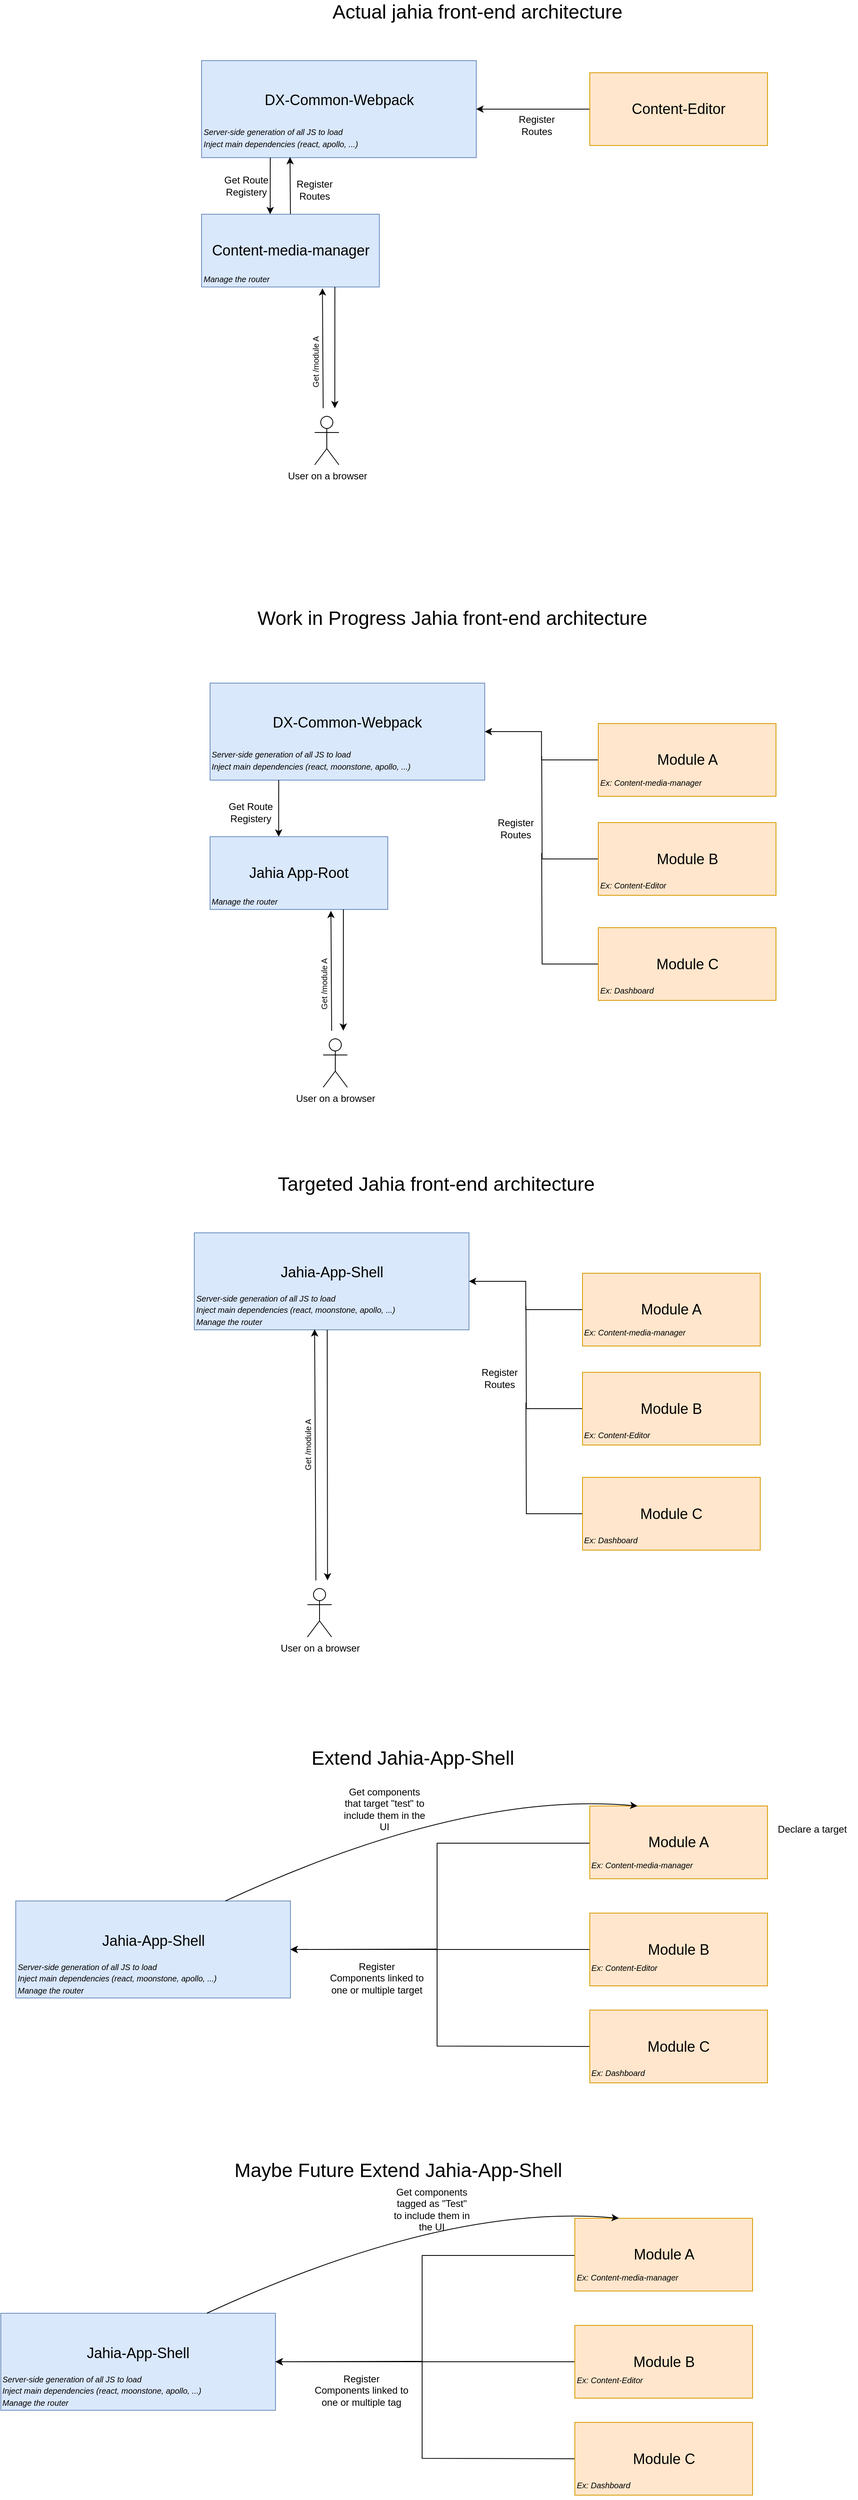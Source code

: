 <mxfile version="12.3.3" type="device" pages="1"><diagram id="fvceraYNaCoc48tR-P-P" name="Page-1"><mxGraphModel dx="1395" dy="852" grid="1" gridSize="10" guides="1" tooltips="1" connect="1" arrows="1" fold="1" page="1" pageScale="1" pageWidth="800" pageHeight="300" math="0" shadow="0"><root><mxCell id="0"/><mxCell id="1" parent="0"/><mxCell id="cHF2TEZHN23SGs-THU_e-1" value="&lt;font style=&quot;font-size: 18px&quot;&gt;DX-Common-Webpack&lt;br&gt;&lt;br&gt;&lt;/font&gt;" style="rounded=0;whiteSpace=wrap;html=1;fillColor=#dae8fc;strokeColor=#6c8ebf;" vertex="1" parent="1"><mxGeometry x="628.5" y="90" width="340" height="120" as="geometry"/></mxCell><mxCell id="cHF2TEZHN23SGs-THU_e-3" value="&lt;i&gt;&lt;font style=&quot;font-size: 10px&quot;&gt;Server-side generation of all JS to load&lt;br&gt;Inject main dependencies (react, apollo, ...)&lt;/font&gt;&lt;br&gt;&lt;/i&gt;" style="text;html=1;strokeColor=none;fillColor=none;align=left;verticalAlign=middle;whiteSpace=wrap;rounded=0;" vertex="1" parent="1"><mxGeometry x="628.5" y="160" width="340" height="50" as="geometry"/></mxCell><mxCell id="cHF2TEZHN23SGs-THU_e-15" style="edgeStyle=orthogonalEdgeStyle;rounded=0;orthogonalLoop=1;jettySize=auto;html=1;exitX=0;exitY=0.5;exitDx=0;exitDy=0;entryX=1;entryY=0.5;entryDx=0;entryDy=0;" edge="1" parent="1" source="cHF2TEZHN23SGs-THU_e-5" target="cHF2TEZHN23SGs-THU_e-1"><mxGeometry relative="1" as="geometry"/></mxCell><mxCell id="cHF2TEZHN23SGs-THU_e-5" value="&lt;font style=&quot;font-size: 18px&quot;&gt;Content-Editor&lt;br&gt;&lt;/font&gt;" style="rounded=0;whiteSpace=wrap;html=1;fillColor=#ffe6cc;strokeColor=#d79b00;" vertex="1" parent="1"><mxGeometry x="1109" y="105" width="220" height="90" as="geometry"/></mxCell><mxCell id="cHF2TEZHN23SGs-THU_e-6" value="&lt;i&gt;&lt;br&gt;&lt;/i&gt;" style="text;html=1;strokeColor=none;fillColor=none;align=left;verticalAlign=middle;whiteSpace=wrap;rounded=0;" vertex="1" parent="1"><mxGeometry x="1109" y="190" width="220" height="45" as="geometry"/></mxCell><mxCell id="cHF2TEZHN23SGs-THU_e-25" style="edgeStyle=none;rounded=0;orthogonalLoop=1;jettySize=auto;html=1;exitX=0.386;exitY=0;exitDx=0;exitDy=0;entryX=0.25;entryY=1;entryDx=0;entryDy=0;endArrow=none;endFill=0;exitPerimeter=0;startArrow=classic;startFill=1;" edge="1" parent="1" source="cHF2TEZHN23SGs-THU_e-11" target="cHF2TEZHN23SGs-THU_e-3"><mxGeometry relative="1" as="geometry"/></mxCell><mxCell id="cHF2TEZHN23SGs-THU_e-51" style="edgeStyle=none;rounded=0;orthogonalLoop=1;jettySize=auto;html=1;exitX=0.5;exitY=0;exitDx=0;exitDy=0;entryX=0.322;entryY=0.985;entryDx=0;entryDy=0;entryPerimeter=0;startArrow=none;startFill=0;endArrow=classic;endFill=1;" edge="1" parent="1" source="cHF2TEZHN23SGs-THU_e-11" target="cHF2TEZHN23SGs-THU_e-3"><mxGeometry relative="1" as="geometry"/></mxCell><mxCell id="cHF2TEZHN23SGs-THU_e-11" value="&lt;font style=&quot;font-size: 18px&quot;&gt;Content-media-manager&lt;br&gt;&lt;/font&gt;" style="rounded=0;whiteSpace=wrap;html=1;fillColor=#dae8fc;strokeColor=#6c8ebf;" vertex="1" parent="1"><mxGeometry x="628.5" y="280" width="220" height="90" as="geometry"/></mxCell><mxCell id="cHF2TEZHN23SGs-THU_e-20" style="edgeStyle=none;rounded=0;orthogonalLoop=1;jettySize=auto;html=1;exitX=0.75;exitY=1;exitDx=0;exitDy=0;endArrow=classic;endFill=1;" edge="1" parent="1" source="cHF2TEZHN23SGs-THU_e-12"><mxGeometry relative="1" as="geometry"><mxPoint x="793.412" y="520.0" as="targetPoint"/></mxGeometry></mxCell><mxCell id="cHF2TEZHN23SGs-THU_e-12" value="&lt;i&gt;&lt;span style=&quot;font-size: 10px&quot;&gt;Manage the router&lt;/span&gt;&lt;br&gt;&lt;/i&gt;" style="text;html=1;strokeColor=none;fillColor=none;align=left;verticalAlign=middle;whiteSpace=wrap;rounded=0;" vertex="1" parent="1"><mxGeometry x="628.5" y="350" width="220" height="20" as="geometry"/></mxCell><mxCell id="cHF2TEZHN23SGs-THU_e-18" style="rounded=0;orthogonalLoop=1;jettySize=auto;html=1;entryX=0.68;entryY=1.079;entryDx=0;entryDy=0;endArrow=classic;endFill=1;entryPerimeter=0;" edge="1" parent="1" target="cHF2TEZHN23SGs-THU_e-12"><mxGeometry relative="1" as="geometry"><mxPoint x="779" y="520" as="sourcePoint"/></mxGeometry></mxCell><mxCell id="cHF2TEZHN23SGs-THU_e-14" value="User on a browser" style="shape=umlActor;verticalLabelPosition=bottom;labelBackgroundColor=#ffffff;verticalAlign=top;html=1;outlineConnect=0;" vertex="1" parent="1"><mxGeometry x="768.5" y="530" width="30" height="60" as="geometry"/></mxCell><mxCell id="cHF2TEZHN23SGs-THU_e-19" value="&lt;font style=&quot;font-size: 10px&quot;&gt;Get /module A&lt;/font&gt;" style="text;html=1;strokeColor=none;fillColor=none;align=center;verticalAlign=middle;whiteSpace=wrap;rounded=0;rotation=-90;" vertex="1" parent="1"><mxGeometry x="709" y="452.5" width="120" height="20" as="geometry"/></mxCell><mxCell id="cHF2TEZHN23SGs-THU_e-26" value="Get Route Registery" style="text;html=1;strokeColor=none;fillColor=none;align=center;verticalAlign=middle;whiteSpace=wrap;rounded=0;" vertex="1" parent="1"><mxGeometry x="648.5" y="225" width="70" height="40" as="geometry"/></mxCell><mxCell id="cHF2TEZHN23SGs-THU_e-28" value="Register&lt;br&gt;Routes" style="text;html=1;strokeColor=none;fillColor=none;align=center;verticalAlign=middle;whiteSpace=wrap;rounded=0;direction=south;" vertex="1" parent="1"><mxGeometry x="1008" y="155" width="71" height="30" as="geometry"/></mxCell><mxCell id="cHF2TEZHN23SGs-THU_e-30" value="&lt;font style=&quot;font-size: 18px&quot;&gt;DX-Common-Webpack&lt;br&gt;&lt;br&gt;&lt;/font&gt;" style="rounded=0;whiteSpace=wrap;html=1;fillColor=#dae8fc;strokeColor=#6c8ebf;" vertex="1" parent="1"><mxGeometry x="639" y="860" width="340" height="120" as="geometry"/></mxCell><mxCell id="cHF2TEZHN23SGs-THU_e-31" value="&lt;i&gt;&lt;font style=&quot;font-size: 10px&quot;&gt;Server-side generation of all JS to load&lt;br&gt;Inject main dependencies (react, moonstone, apollo, ...)&lt;/font&gt;&lt;br&gt;&lt;/i&gt;" style="text;html=1;strokeColor=none;fillColor=none;align=left;verticalAlign=middle;whiteSpace=wrap;rounded=0;" vertex="1" parent="1"><mxGeometry x="639" y="930" width="340" height="50" as="geometry"/></mxCell><mxCell id="cHF2TEZHN23SGs-THU_e-32" style="edgeStyle=orthogonalEdgeStyle;rounded=0;orthogonalLoop=1;jettySize=auto;html=1;exitX=0;exitY=0.5;exitDx=0;exitDy=0;entryX=1;entryY=0.5;entryDx=0;entryDy=0;" edge="1" parent="1" source="cHF2TEZHN23SGs-THU_e-33" target="cHF2TEZHN23SGs-THU_e-30"><mxGeometry relative="1" as="geometry"/></mxCell><mxCell id="cHF2TEZHN23SGs-THU_e-33" value="&lt;font style=&quot;font-size: 18px&quot;&gt;Module A&lt;br&gt;&lt;/font&gt;" style="rounded=0;whiteSpace=wrap;html=1;fillColor=#ffe6cc;strokeColor=#d79b00;" vertex="1" parent="1"><mxGeometry x="1119.5" y="910" width="220" height="90" as="geometry"/></mxCell><mxCell id="cHF2TEZHN23SGs-THU_e-34" value="&lt;i&gt;&lt;span style=&quot;font-size: 10px&quot;&gt;Ex: Content-media-manager&lt;/span&gt;&lt;br&gt;&lt;/i&gt;" style="text;html=1;strokeColor=none;fillColor=none;align=left;verticalAlign=middle;whiteSpace=wrap;rounded=0;" vertex="1" parent="1"><mxGeometry x="1119.5" y="960" width="220" height="45" as="geometry"/></mxCell><mxCell id="cHF2TEZHN23SGs-THU_e-35" style="edgeStyle=orthogonalEdgeStyle;rounded=0;orthogonalLoop=1;jettySize=auto;html=1;exitX=0;exitY=0.5;exitDx=0;exitDy=0;endArrow=none;endFill=0;" edge="1" parent="1" source="cHF2TEZHN23SGs-THU_e-36"><mxGeometry relative="1" as="geometry"><mxPoint x="1049.5" y="950" as="targetPoint"/></mxGeometry></mxCell><mxCell id="cHF2TEZHN23SGs-THU_e-36" value="&lt;font style=&quot;font-size: 18px&quot;&gt;Module B&lt;br&gt;&lt;/font&gt;" style="rounded=0;whiteSpace=wrap;html=1;fillColor=#ffe6cc;strokeColor=#d79b00;" vertex="1" parent="1"><mxGeometry x="1119.5" y="1032.5" width="220" height="90" as="geometry"/></mxCell><mxCell id="cHF2TEZHN23SGs-THU_e-37" value="&lt;i&gt;&lt;span style=&quot;font-size: 10px&quot;&gt;Ex: Content-Editor&lt;/span&gt;&lt;br&gt;&lt;/i&gt;" style="text;html=1;strokeColor=none;fillColor=none;align=left;verticalAlign=middle;whiteSpace=wrap;rounded=0;" vertex="1" parent="1"><mxGeometry x="1119.5" y="1092.5" width="220" height="35" as="geometry"/></mxCell><mxCell id="cHF2TEZHN23SGs-THU_e-38" style="edgeStyle=orthogonalEdgeStyle;rounded=0;orthogonalLoop=1;jettySize=auto;html=1;exitX=0;exitY=0.5;exitDx=0;exitDy=0;endArrow=none;endFill=0;" edge="1" parent="1" source="cHF2TEZHN23SGs-THU_e-39"><mxGeometry relative="1" as="geometry"><mxPoint x="1049.5" y="1070" as="targetPoint"/></mxGeometry></mxCell><mxCell id="cHF2TEZHN23SGs-THU_e-39" value="&lt;font style=&quot;font-size: 18px&quot;&gt;Module C&lt;br&gt;&lt;/font&gt;" style="rounded=0;whiteSpace=wrap;html=1;fillColor=#ffe6cc;strokeColor=#d79b00;" vertex="1" parent="1"><mxGeometry x="1119.5" y="1162.5" width="220" height="90" as="geometry"/></mxCell><mxCell id="cHF2TEZHN23SGs-THU_e-40" value="&lt;i&gt;&lt;span style=&quot;font-size: 10px&quot;&gt;Ex: Dashboard&lt;/span&gt;&lt;br&gt;&lt;/i&gt;" style="text;html=1;align=left;verticalAlign=middle;whiteSpace=wrap;rounded=0;" vertex="1" parent="1"><mxGeometry x="1119.5" y="1222.5" width="220" height="35" as="geometry"/></mxCell><mxCell id="cHF2TEZHN23SGs-THU_e-41" style="edgeStyle=none;rounded=0;orthogonalLoop=1;jettySize=auto;html=1;exitX=0.386;exitY=0;exitDx=0;exitDy=0;entryX=0.25;entryY=1;entryDx=0;entryDy=0;endArrow=none;endFill=0;exitPerimeter=0;startArrow=classic;startFill=1;" edge="1" parent="1" source="cHF2TEZHN23SGs-THU_e-42" target="cHF2TEZHN23SGs-THU_e-31"><mxGeometry relative="1" as="geometry"/></mxCell><mxCell id="cHF2TEZHN23SGs-THU_e-42" value="&lt;font style=&quot;font-size: 18px&quot;&gt;Jahia App-Root&lt;br&gt;&lt;/font&gt;" style="rounded=0;whiteSpace=wrap;html=1;fillColor=#dae8fc;strokeColor=#6c8ebf;" vertex="1" parent="1"><mxGeometry x="639" y="1050" width="220" height="90" as="geometry"/></mxCell><mxCell id="cHF2TEZHN23SGs-THU_e-43" style="edgeStyle=none;rounded=0;orthogonalLoop=1;jettySize=auto;html=1;exitX=0.75;exitY=1;exitDx=0;exitDy=0;endArrow=classic;endFill=1;" edge="1" parent="1" source="cHF2TEZHN23SGs-THU_e-44"><mxGeometry relative="1" as="geometry"><mxPoint x="803.912" y="1290.0" as="targetPoint"/></mxGeometry></mxCell><mxCell id="cHF2TEZHN23SGs-THU_e-44" value="&lt;i&gt;&lt;span style=&quot;font-size: 10px&quot;&gt;Manage the router&lt;/span&gt;&lt;br&gt;&lt;/i&gt;" style="text;html=1;strokeColor=none;fillColor=none;align=left;verticalAlign=middle;whiteSpace=wrap;rounded=0;" vertex="1" parent="1"><mxGeometry x="639" y="1120" width="220" height="20" as="geometry"/></mxCell><mxCell id="cHF2TEZHN23SGs-THU_e-45" style="rounded=0;orthogonalLoop=1;jettySize=auto;html=1;entryX=0.68;entryY=1.079;entryDx=0;entryDy=0;endArrow=classic;endFill=1;entryPerimeter=0;" edge="1" parent="1" target="cHF2TEZHN23SGs-THU_e-44"><mxGeometry relative="1" as="geometry"><mxPoint x="789.5" y="1290" as="sourcePoint"/></mxGeometry></mxCell><mxCell id="cHF2TEZHN23SGs-THU_e-46" value="User on a browser" style="shape=umlActor;verticalLabelPosition=bottom;labelBackgroundColor=#ffffff;verticalAlign=top;html=1;outlineConnect=0;" vertex="1" parent="1"><mxGeometry x="779" y="1300" width="30" height="60" as="geometry"/></mxCell><mxCell id="cHF2TEZHN23SGs-THU_e-47" value="&lt;font style=&quot;font-size: 10px&quot;&gt;Get /module A&lt;/font&gt;" style="text;html=1;strokeColor=none;fillColor=none;align=center;verticalAlign=middle;whiteSpace=wrap;rounded=0;rotation=-90;" vertex="1" parent="1"><mxGeometry x="719.5" y="1222.5" width="120" height="20" as="geometry"/></mxCell><mxCell id="cHF2TEZHN23SGs-THU_e-48" value="Get Route Registery" style="text;html=1;strokeColor=none;fillColor=none;align=center;verticalAlign=middle;whiteSpace=wrap;rounded=0;" vertex="1" parent="1"><mxGeometry x="658.5" y="1000" width="61" height="40" as="geometry"/></mxCell><mxCell id="cHF2TEZHN23SGs-THU_e-49" value="Register&lt;br&gt;Routes" style="text;html=1;strokeColor=none;fillColor=none;align=center;verticalAlign=middle;whiteSpace=wrap;rounded=0;direction=south;" vertex="1" parent="1"><mxGeometry x="989.5" y="992.5" width="55" height="95" as="geometry"/></mxCell><mxCell id="cHF2TEZHN23SGs-THU_e-52" value="Register&lt;br&gt;Routes" style="text;html=1;strokeColor=none;fillColor=none;align=center;verticalAlign=middle;whiteSpace=wrap;rounded=0;direction=south;" vertex="1" parent="1"><mxGeometry x="733" y="235" width="71" height="30" as="geometry"/></mxCell><mxCell id="cHF2TEZHN23SGs-THU_e-53" value="&lt;font style=&quot;font-size: 18px&quot;&gt;Jahia-App-Shell&lt;br&gt;&lt;br&gt;&lt;/font&gt;" style="rounded=0;whiteSpace=wrap;html=1;fillColor=#dae8fc;strokeColor=#6c8ebf;" vertex="1" parent="1"><mxGeometry x="619.5" y="1540" width="340" height="120" as="geometry"/></mxCell><mxCell id="cHF2TEZHN23SGs-THU_e-54" value="&lt;i&gt;&lt;font style=&quot;font-size: 10px&quot;&gt;Server-side generation of all JS to load&lt;br&gt;Inject main dependencies (react, moonstone, apollo, ...)&lt;br&gt;&lt;/font&gt;&lt;/i&gt;&lt;i&gt;&lt;span style=&quot;font-size: 10px&quot;&gt;Manage the router&lt;/span&gt;&lt;/i&gt;&lt;i&gt;&lt;br&gt;&lt;/i&gt;" style="text;html=1;strokeColor=none;fillColor=none;align=left;verticalAlign=middle;whiteSpace=wrap;rounded=0;" vertex="1" parent="1"><mxGeometry x="619.5" y="1610" width="340" height="50" as="geometry"/></mxCell><mxCell id="cHF2TEZHN23SGs-THU_e-55" style="edgeStyle=orthogonalEdgeStyle;rounded=0;orthogonalLoop=1;jettySize=auto;html=1;exitX=0;exitY=0.5;exitDx=0;exitDy=0;entryX=1;entryY=0.5;entryDx=0;entryDy=0;" edge="1" parent="1" source="cHF2TEZHN23SGs-THU_e-56" target="cHF2TEZHN23SGs-THU_e-53"><mxGeometry relative="1" as="geometry"/></mxCell><mxCell id="cHF2TEZHN23SGs-THU_e-56" value="&lt;font style=&quot;font-size: 18px&quot;&gt;Module A&lt;br&gt;&lt;/font&gt;" style="rounded=0;whiteSpace=wrap;html=1;fillColor=#ffe6cc;strokeColor=#d79b00;" vertex="1" parent="1"><mxGeometry x="1100" y="1590" width="220" height="90" as="geometry"/></mxCell><mxCell id="cHF2TEZHN23SGs-THU_e-57" value="&lt;i&gt;&lt;span style=&quot;font-size: 10px&quot;&gt;Ex: Content-media-manager&lt;/span&gt;&lt;br&gt;&lt;/i&gt;" style="text;html=1;strokeColor=none;fillColor=none;align=left;verticalAlign=middle;whiteSpace=wrap;rounded=0;" vertex="1" parent="1"><mxGeometry x="1100" y="1640" width="220" height="45" as="geometry"/></mxCell><mxCell id="cHF2TEZHN23SGs-THU_e-58" style="edgeStyle=orthogonalEdgeStyle;rounded=0;orthogonalLoop=1;jettySize=auto;html=1;exitX=0;exitY=0.5;exitDx=0;exitDy=0;endArrow=none;endFill=0;" edge="1" parent="1" source="cHF2TEZHN23SGs-THU_e-59"><mxGeometry relative="1" as="geometry"><mxPoint x="1030" y="1630" as="targetPoint"/></mxGeometry></mxCell><mxCell id="cHF2TEZHN23SGs-THU_e-59" value="&lt;font style=&quot;font-size: 18px&quot;&gt;Module B&lt;br&gt;&lt;/font&gt;" style="rounded=0;whiteSpace=wrap;html=1;fillColor=#ffe6cc;strokeColor=#d79b00;" vertex="1" parent="1"><mxGeometry x="1100" y="1712.5" width="220" height="90" as="geometry"/></mxCell><mxCell id="cHF2TEZHN23SGs-THU_e-60" value="&lt;i&gt;&lt;span style=&quot;font-size: 10px&quot;&gt;Ex: Content-Editor&lt;/span&gt;&lt;br&gt;&lt;/i&gt;" style="text;html=1;strokeColor=none;fillColor=none;align=left;verticalAlign=middle;whiteSpace=wrap;rounded=0;" vertex="1" parent="1"><mxGeometry x="1100" y="1772.5" width="220" height="35" as="geometry"/></mxCell><mxCell id="cHF2TEZHN23SGs-THU_e-61" style="edgeStyle=orthogonalEdgeStyle;rounded=0;orthogonalLoop=1;jettySize=auto;html=1;exitX=0;exitY=0.5;exitDx=0;exitDy=0;endArrow=none;endFill=0;" edge="1" parent="1" source="cHF2TEZHN23SGs-THU_e-62"><mxGeometry relative="1" as="geometry"><mxPoint x="1030" y="1750" as="targetPoint"/></mxGeometry></mxCell><mxCell id="cHF2TEZHN23SGs-THU_e-62" value="&lt;font style=&quot;font-size: 18px&quot;&gt;Module C&lt;br&gt;&lt;/font&gt;" style="rounded=0;whiteSpace=wrap;html=1;fillColor=#ffe6cc;strokeColor=#d79b00;" vertex="1" parent="1"><mxGeometry x="1100" y="1842.5" width="220" height="90" as="geometry"/></mxCell><mxCell id="cHF2TEZHN23SGs-THU_e-63" value="&lt;i&gt;&lt;span style=&quot;font-size: 10px&quot;&gt;Ex: Dashboard&lt;/span&gt;&lt;br&gt;&lt;/i&gt;" style="text;html=1;align=left;verticalAlign=middle;whiteSpace=wrap;rounded=0;" vertex="1" parent="1"><mxGeometry x="1100" y="1902.5" width="220" height="35" as="geometry"/></mxCell><mxCell id="cHF2TEZHN23SGs-THU_e-66" style="edgeStyle=none;rounded=0;orthogonalLoop=1;jettySize=auto;html=1;endArrow=classic;endFill=1;" edge="1" parent="1"><mxGeometry relative="1" as="geometry"><mxPoint x="784.412" y="1970" as="targetPoint"/><mxPoint x="784" y="1660" as="sourcePoint"/></mxGeometry></mxCell><mxCell id="cHF2TEZHN23SGs-THU_e-67" value="&lt;i&gt;&lt;br&gt;&lt;/i&gt;" style="text;html=1;strokeColor=none;fillColor=none;align=left;verticalAlign=middle;whiteSpace=wrap;rounded=0;" vertex="1" parent="1"><mxGeometry x="619.5" y="1800" width="220" height="20" as="geometry"/></mxCell><mxCell id="cHF2TEZHN23SGs-THU_e-68" style="rounded=0;orthogonalLoop=1;jettySize=auto;html=1;entryX=0.438;entryY=0.985;entryDx=0;entryDy=0;endArrow=classic;endFill=1;entryPerimeter=0;" edge="1" parent="1" target="cHF2TEZHN23SGs-THU_e-54"><mxGeometry relative="1" as="geometry"><mxPoint x="770" y="1970" as="sourcePoint"/></mxGeometry></mxCell><mxCell id="cHF2TEZHN23SGs-THU_e-69" value="User on a browser" style="shape=umlActor;verticalLabelPosition=bottom;labelBackgroundColor=#ffffff;verticalAlign=top;html=1;outlineConnect=0;" vertex="1" parent="1"><mxGeometry x="759.5" y="1980" width="30" height="60" as="geometry"/></mxCell><mxCell id="cHF2TEZHN23SGs-THU_e-70" value="&lt;font style=&quot;font-size: 10px&quot;&gt;Get /module A&lt;/font&gt;" style="text;html=1;strokeColor=none;fillColor=none;align=center;verticalAlign=middle;whiteSpace=wrap;rounded=0;rotation=-90;" vertex="1" parent="1"><mxGeometry x="699.5" y="1792.5" width="120" height="20" as="geometry"/></mxCell><mxCell id="cHF2TEZHN23SGs-THU_e-72" value="Register&lt;br&gt;Routes" style="text;html=1;strokeColor=none;fillColor=none;align=center;verticalAlign=middle;whiteSpace=wrap;rounded=0;direction=south;" vertex="1" parent="1"><mxGeometry x="970" y="1672.5" width="55" height="95" as="geometry"/></mxCell><mxCell id="cHF2TEZHN23SGs-THU_e-73" value="&lt;font style=&quot;font-size: 18px&quot;&gt;Jahia-App-Shell&lt;br&gt;&lt;br&gt;&lt;/font&gt;" style="rounded=0;whiteSpace=wrap;html=1;fillColor=#dae8fc;strokeColor=#6c8ebf;" vertex="1" parent="1"><mxGeometry x="398.5" y="2366.5" width="340" height="120" as="geometry"/></mxCell><mxCell id="cHF2TEZHN23SGs-THU_e-74" value="&lt;i&gt;&lt;font style=&quot;font-size: 10px&quot;&gt;Server-side generation of all JS to load&lt;br&gt;Inject main dependencies (react, moonstone, apollo, ...)&lt;br&gt;&lt;/font&gt;&lt;/i&gt;&lt;i&gt;&lt;span style=&quot;font-size: 10px&quot;&gt;Manage the router&lt;/span&gt;&lt;/i&gt;&lt;i&gt;&lt;br&gt;&lt;/i&gt;" style="text;html=1;strokeColor=none;fillColor=none;align=left;verticalAlign=middle;whiteSpace=wrap;rounded=0;" vertex="1" parent="1"><mxGeometry x="398.5" y="2436.5" width="340" height="50" as="geometry"/></mxCell><mxCell id="cHF2TEZHN23SGs-THU_e-75" style="edgeStyle=orthogonalEdgeStyle;rounded=0;orthogonalLoop=1;jettySize=auto;html=1;exitX=0;exitY=0.5;exitDx=0;exitDy=0;entryX=1;entryY=0.5;entryDx=0;entryDy=0;" edge="1" parent="1" source="cHF2TEZHN23SGs-THU_e-76" target="cHF2TEZHN23SGs-THU_e-73"><mxGeometry relative="1" as="geometry"><Array as="points"><mxPoint x="920" y="2295"/><mxPoint x="920" y="2426"/></Array></mxGeometry></mxCell><mxCell id="cHF2TEZHN23SGs-THU_e-76" value="&lt;font style=&quot;font-size: 18px&quot;&gt;Module A&lt;br&gt;&lt;/font&gt;" style="rounded=0;whiteSpace=wrap;html=1;fillColor=#ffe6cc;strokeColor=#d79b00;" vertex="1" parent="1"><mxGeometry x="1109" y="2249" width="220" height="90" as="geometry"/></mxCell><mxCell id="cHF2TEZHN23SGs-THU_e-77" value="&lt;i&gt;&lt;span style=&quot;font-size: 10px&quot;&gt;Ex: Content-media-manager&lt;/span&gt;&lt;br&gt;&lt;/i&gt;" style="text;html=1;strokeColor=none;fillColor=none;align=left;verticalAlign=middle;whiteSpace=wrap;rounded=0;" vertex="1" parent="1"><mxGeometry x="1109" y="2299" width="220" height="45" as="geometry"/></mxCell><mxCell id="cHF2TEZHN23SGs-THU_e-98" style="edgeStyle=none;rounded=0;orthogonalLoop=1;jettySize=auto;html=1;exitX=0;exitY=0.5;exitDx=0;exitDy=0;startArrow=none;startFill=0;endArrow=classic;endFill=1;" edge="1" parent="1" source="cHF2TEZHN23SGs-THU_e-79" target="cHF2TEZHN23SGs-THU_e-73"><mxGeometry relative="1" as="geometry"/></mxCell><mxCell id="cHF2TEZHN23SGs-THU_e-79" value="&lt;font style=&quot;font-size: 18px&quot;&gt;Module B&lt;br&gt;&lt;/font&gt;" style="rounded=0;whiteSpace=wrap;html=1;fillColor=#ffe6cc;strokeColor=#d79b00;" vertex="1" parent="1"><mxGeometry x="1109" y="2381.5" width="220" height="90" as="geometry"/></mxCell><mxCell id="cHF2TEZHN23SGs-THU_e-80" value="&lt;i&gt;&lt;span style=&quot;font-size: 10px&quot;&gt;Ex: Content-Editor&lt;/span&gt;&lt;br&gt;&lt;/i&gt;" style="text;html=1;strokeColor=none;fillColor=none;align=left;verticalAlign=middle;whiteSpace=wrap;rounded=0;" vertex="1" parent="1"><mxGeometry x="1109" y="2431.5" width="220" height="35" as="geometry"/></mxCell><mxCell id="cHF2TEZHN23SGs-THU_e-99" style="edgeStyle=none;rounded=0;orthogonalLoop=1;jettySize=auto;html=1;exitX=0;exitY=0.5;exitDx=0;exitDy=0;entryX=1;entryY=0.5;entryDx=0;entryDy=0;startArrow=none;startFill=0;endArrow=classic;endFill=1;" edge="1" parent="1" source="cHF2TEZHN23SGs-THU_e-82" target="cHF2TEZHN23SGs-THU_e-73"><mxGeometry relative="1" as="geometry"><Array as="points"><mxPoint x="920" y="2546"/><mxPoint x="920" y="2426"/></Array></mxGeometry></mxCell><mxCell id="cHF2TEZHN23SGs-THU_e-82" value="&lt;font style=&quot;font-size: 18px&quot;&gt;Module C&lt;br&gt;&lt;/font&gt;" style="rounded=0;whiteSpace=wrap;html=1;fillColor=#ffe6cc;strokeColor=#d79b00;" vertex="1" parent="1"><mxGeometry x="1109" y="2501.5" width="220" height="90" as="geometry"/></mxCell><mxCell id="cHF2TEZHN23SGs-THU_e-83" value="&lt;i&gt;&lt;span style=&quot;font-size: 10px&quot;&gt;Ex: Dashboard&lt;/span&gt;&lt;br&gt;&lt;/i&gt;" style="text;html=1;align=left;verticalAlign=middle;whiteSpace=wrap;rounded=0;" vertex="1" parent="1"><mxGeometry x="1109" y="2561.5" width="220" height="35" as="geometry"/></mxCell><mxCell id="cHF2TEZHN23SGs-THU_e-85" value="&lt;i&gt;&lt;br&gt;&lt;/i&gt;" style="text;html=1;strokeColor=none;fillColor=none;align=left;verticalAlign=middle;whiteSpace=wrap;rounded=0;" vertex="1" parent="1"><mxGeometry x="628.5" y="2459" width="220" height="20" as="geometry"/></mxCell><mxCell id="cHF2TEZHN23SGs-THU_e-89" value="Register&lt;br&gt;Components linked to one or multiple target" style="text;html=1;strokeColor=none;fillColor=none;align=center;verticalAlign=middle;whiteSpace=wrap;rounded=0;direction=south;" vertex="1" parent="1"><mxGeometry x="779.5" y="2431" width="131" height="61" as="geometry"/></mxCell><mxCell id="cHF2TEZHN23SGs-THU_e-93" value="&lt;font style=&quot;font-size: 24px&quot;&gt;Actual jahia front-end architecture&lt;/font&gt;" style="text;html=1;strokeColor=none;fillColor=none;align=center;verticalAlign=middle;whiteSpace=wrap;rounded=0;" vertex="1" parent="1"><mxGeometry x="690" y="20" width="560" height="20" as="geometry"/></mxCell><mxCell id="cHF2TEZHN23SGs-THU_e-94" value="&lt;font style=&quot;font-size: 24px&quot;&gt;Work in Progress Jahia front-end architecture&lt;/font&gt;" style="text;html=1;strokeColor=none;fillColor=none;align=center;verticalAlign=middle;whiteSpace=wrap;rounded=0;" vertex="1" parent="1"><mxGeometry x="659" y="770" width="560" height="20" as="geometry"/></mxCell><mxCell id="cHF2TEZHN23SGs-THU_e-95" value="&lt;font style=&quot;font-size: 24px&quot;&gt;Targeted Jahia front-end architecture&lt;/font&gt;" style="text;html=1;strokeColor=none;fillColor=none;align=center;verticalAlign=middle;whiteSpace=wrap;rounded=0;" vertex="1" parent="1"><mxGeometry x="639" y="1470" width="560" height="20" as="geometry"/></mxCell><mxCell id="cHF2TEZHN23SGs-THU_e-96" value="&lt;span style=&quot;font-size: 24px&quot;&gt;Extend Jahia-App-Shell&lt;/span&gt;" style="text;html=1;strokeColor=none;fillColor=none;align=center;verticalAlign=middle;whiteSpace=wrap;rounded=0;" vertex="1" parent="1"><mxGeometry x="610" y="2180" width="560" height="20" as="geometry"/></mxCell><mxCell id="cHF2TEZHN23SGs-THU_e-97" value="Declare a target" style="text;html=1;strokeColor=none;fillColor=none;align=center;verticalAlign=middle;whiteSpace=wrap;rounded=0;direction=south;" vertex="1" parent="1"><mxGeometry x="1329" y="2250" width="111" height="55" as="geometry"/></mxCell><mxCell id="cHF2TEZHN23SGs-THU_e-100" value="&lt;font style=&quot;font-size: 18px&quot;&gt;Jahia-App-Shell&lt;br&gt;&lt;br&gt;&lt;/font&gt;" style="rounded=0;whiteSpace=wrap;html=1;fillColor=#dae8fc;strokeColor=#6c8ebf;" vertex="1" parent="1"><mxGeometry x="380" y="2876.5" width="340" height="120" as="geometry"/></mxCell><mxCell id="cHF2TEZHN23SGs-THU_e-101" value="&lt;i&gt;&lt;font style=&quot;font-size: 10px&quot;&gt;Server-side generation of all JS to load&lt;br&gt;Inject main dependencies (react, moonstone, apollo, ...)&lt;br&gt;&lt;/font&gt;&lt;/i&gt;&lt;i&gt;&lt;span style=&quot;font-size: 10px&quot;&gt;Manage the router&lt;/span&gt;&lt;/i&gt;&lt;i&gt;&lt;br&gt;&lt;/i&gt;" style="text;html=1;strokeColor=none;fillColor=none;align=left;verticalAlign=middle;whiteSpace=wrap;rounded=0;" vertex="1" parent="1"><mxGeometry x="380" y="2946.5" width="340" height="50" as="geometry"/></mxCell><mxCell id="cHF2TEZHN23SGs-THU_e-102" style="edgeStyle=orthogonalEdgeStyle;rounded=0;orthogonalLoop=1;jettySize=auto;html=1;exitX=0;exitY=0.5;exitDx=0;exitDy=0;entryX=1;entryY=0.5;entryDx=0;entryDy=0;" edge="1" parent="1" source="cHF2TEZHN23SGs-THU_e-103" target="cHF2TEZHN23SGs-THU_e-100"><mxGeometry relative="1" as="geometry"><Array as="points"><mxPoint x="901.5" y="2805"/><mxPoint x="901.5" y="2936"/></Array></mxGeometry></mxCell><mxCell id="cHF2TEZHN23SGs-THU_e-103" value="&lt;font style=&quot;font-size: 18px&quot;&gt;Module A&lt;br&gt;&lt;/font&gt;" style="rounded=0;whiteSpace=wrap;html=1;fillColor=#ffe6cc;strokeColor=#d79b00;" vertex="1" parent="1"><mxGeometry x="1090.5" y="2759" width="220" height="90" as="geometry"/></mxCell><mxCell id="cHF2TEZHN23SGs-THU_e-104" value="&lt;i&gt;&lt;span style=&quot;font-size: 10px&quot;&gt;Ex: Content-media-manager&lt;/span&gt;&lt;br&gt;&lt;/i&gt;" style="text;html=1;strokeColor=none;fillColor=none;align=left;verticalAlign=middle;whiteSpace=wrap;rounded=0;" vertex="1" parent="1"><mxGeometry x="1090.5" y="2809" width="220" height="45" as="geometry"/></mxCell><mxCell id="cHF2TEZHN23SGs-THU_e-105" style="edgeStyle=none;rounded=0;orthogonalLoop=1;jettySize=auto;html=1;exitX=0;exitY=0.5;exitDx=0;exitDy=0;startArrow=none;startFill=0;endArrow=classic;endFill=1;" edge="1" parent="1" source="cHF2TEZHN23SGs-THU_e-106" target="cHF2TEZHN23SGs-THU_e-100"><mxGeometry relative="1" as="geometry"/></mxCell><mxCell id="cHF2TEZHN23SGs-THU_e-106" value="&lt;font style=&quot;font-size: 18px&quot;&gt;Module B&lt;br&gt;&lt;/font&gt;" style="rounded=0;whiteSpace=wrap;html=1;fillColor=#ffe6cc;strokeColor=#d79b00;" vertex="1" parent="1"><mxGeometry x="1090.5" y="2891.5" width="220" height="90" as="geometry"/></mxCell><mxCell id="cHF2TEZHN23SGs-THU_e-107" value="&lt;i&gt;&lt;span style=&quot;font-size: 10px&quot;&gt;Ex: Content-Editor&lt;/span&gt;&lt;br&gt;&lt;/i&gt;" style="text;html=1;strokeColor=none;fillColor=none;align=left;verticalAlign=middle;whiteSpace=wrap;rounded=0;" vertex="1" parent="1"><mxGeometry x="1090.5" y="2941.5" width="220" height="35" as="geometry"/></mxCell><mxCell id="cHF2TEZHN23SGs-THU_e-108" style="edgeStyle=none;rounded=0;orthogonalLoop=1;jettySize=auto;html=1;exitX=0;exitY=0.5;exitDx=0;exitDy=0;entryX=1;entryY=0.5;entryDx=0;entryDy=0;startArrow=none;startFill=0;endArrow=classic;endFill=1;" edge="1" parent="1" source="cHF2TEZHN23SGs-THU_e-109" target="cHF2TEZHN23SGs-THU_e-100"><mxGeometry relative="1" as="geometry"><Array as="points"><mxPoint x="901.5" y="3056"/><mxPoint x="901.5" y="2936"/></Array></mxGeometry></mxCell><mxCell id="cHF2TEZHN23SGs-THU_e-109" value="&lt;font style=&quot;font-size: 18px&quot;&gt;Module C&lt;br&gt;&lt;/font&gt;" style="rounded=0;whiteSpace=wrap;html=1;fillColor=#ffe6cc;strokeColor=#d79b00;" vertex="1" parent="1"><mxGeometry x="1090.5" y="3011.5" width="220" height="90" as="geometry"/></mxCell><mxCell id="cHF2TEZHN23SGs-THU_e-110" value="&lt;i&gt;&lt;span style=&quot;font-size: 10px&quot;&gt;Ex: Dashboard&lt;/span&gt;&lt;br&gt;&lt;/i&gt;" style="text;html=1;align=left;verticalAlign=middle;whiteSpace=wrap;rounded=0;" vertex="1" parent="1"><mxGeometry x="1090.5" y="3071.5" width="220" height="35" as="geometry"/></mxCell><mxCell id="cHF2TEZHN23SGs-THU_e-111" value="&lt;i&gt;&lt;br&gt;&lt;/i&gt;" style="text;html=1;strokeColor=none;fillColor=none;align=left;verticalAlign=middle;whiteSpace=wrap;rounded=0;" vertex="1" parent="1"><mxGeometry x="610" y="2969" width="220" height="20" as="geometry"/></mxCell><mxCell id="cHF2TEZHN23SGs-THU_e-112" value="Register&lt;br&gt;Components linked to one or multiple tag" style="text;html=1;strokeColor=none;fillColor=none;align=center;verticalAlign=middle;whiteSpace=wrap;rounded=0;direction=south;" vertex="1" parent="1"><mxGeometry x="761" y="2941" width="131" height="61" as="geometry"/></mxCell><mxCell id="cHF2TEZHN23SGs-THU_e-113" value="&lt;span style=&quot;font-size: 24px&quot;&gt;Maybe Future Extend Jahia-App-Shell&lt;/span&gt;" style="text;html=1;strokeColor=none;fillColor=none;align=center;verticalAlign=middle;whiteSpace=wrap;rounded=0;" vertex="1" parent="1"><mxGeometry x="591.5" y="2690" width="560" height="20" as="geometry"/></mxCell><mxCell id="cHF2TEZHN23SGs-THU_e-114" value="Get components tagged as &quot;Test&quot;&lt;br&gt;to include them in the UI" style="text;html=1;strokeColor=none;fillColor=none;align=center;verticalAlign=middle;whiteSpace=wrap;rounded=0;direction=south;" vertex="1" parent="1"><mxGeometry x="857.5" y="2720" width="111" height="55" as="geometry"/></mxCell><mxCell id="cHF2TEZHN23SGs-THU_e-116" value="" style="curved=1;endArrow=classic;html=1;exitX=0.75;exitY=0;exitDx=0;exitDy=0;" edge="1" parent="1" source="cHF2TEZHN23SGs-THU_e-100"><mxGeometry width="50" height="50" relative="1" as="geometry"><mxPoint x="380" y="3180" as="sourcePoint"/><mxPoint x="1145" y="2759" as="targetPoint"/><Array as="points"><mxPoint x="930" y="2740"/></Array></mxGeometry></mxCell><mxCell id="cHF2TEZHN23SGs-THU_e-117" value="" style="curved=1;endArrow=classic;html=1;exitX=0.75;exitY=0;exitDx=0;exitDy=0;" edge="1" parent="1"><mxGeometry width="50" height="50" relative="1" as="geometry"><mxPoint x="658" y="2366.5" as="sourcePoint"/><mxPoint x="1168" y="2249" as="targetPoint"/><Array as="points"><mxPoint x="953" y="2230"/></Array></mxGeometry></mxCell><mxCell id="cHF2TEZHN23SGs-THU_e-118" value="Get components that target &quot;test&quot; to include them in the UI" style="text;html=1;strokeColor=none;fillColor=none;align=center;verticalAlign=middle;whiteSpace=wrap;rounded=0;direction=south;" vertex="1" parent="1"><mxGeometry x="800" y="2220" width="110" height="65" as="geometry"/></mxCell></root></mxGraphModel></diagram></mxfile>